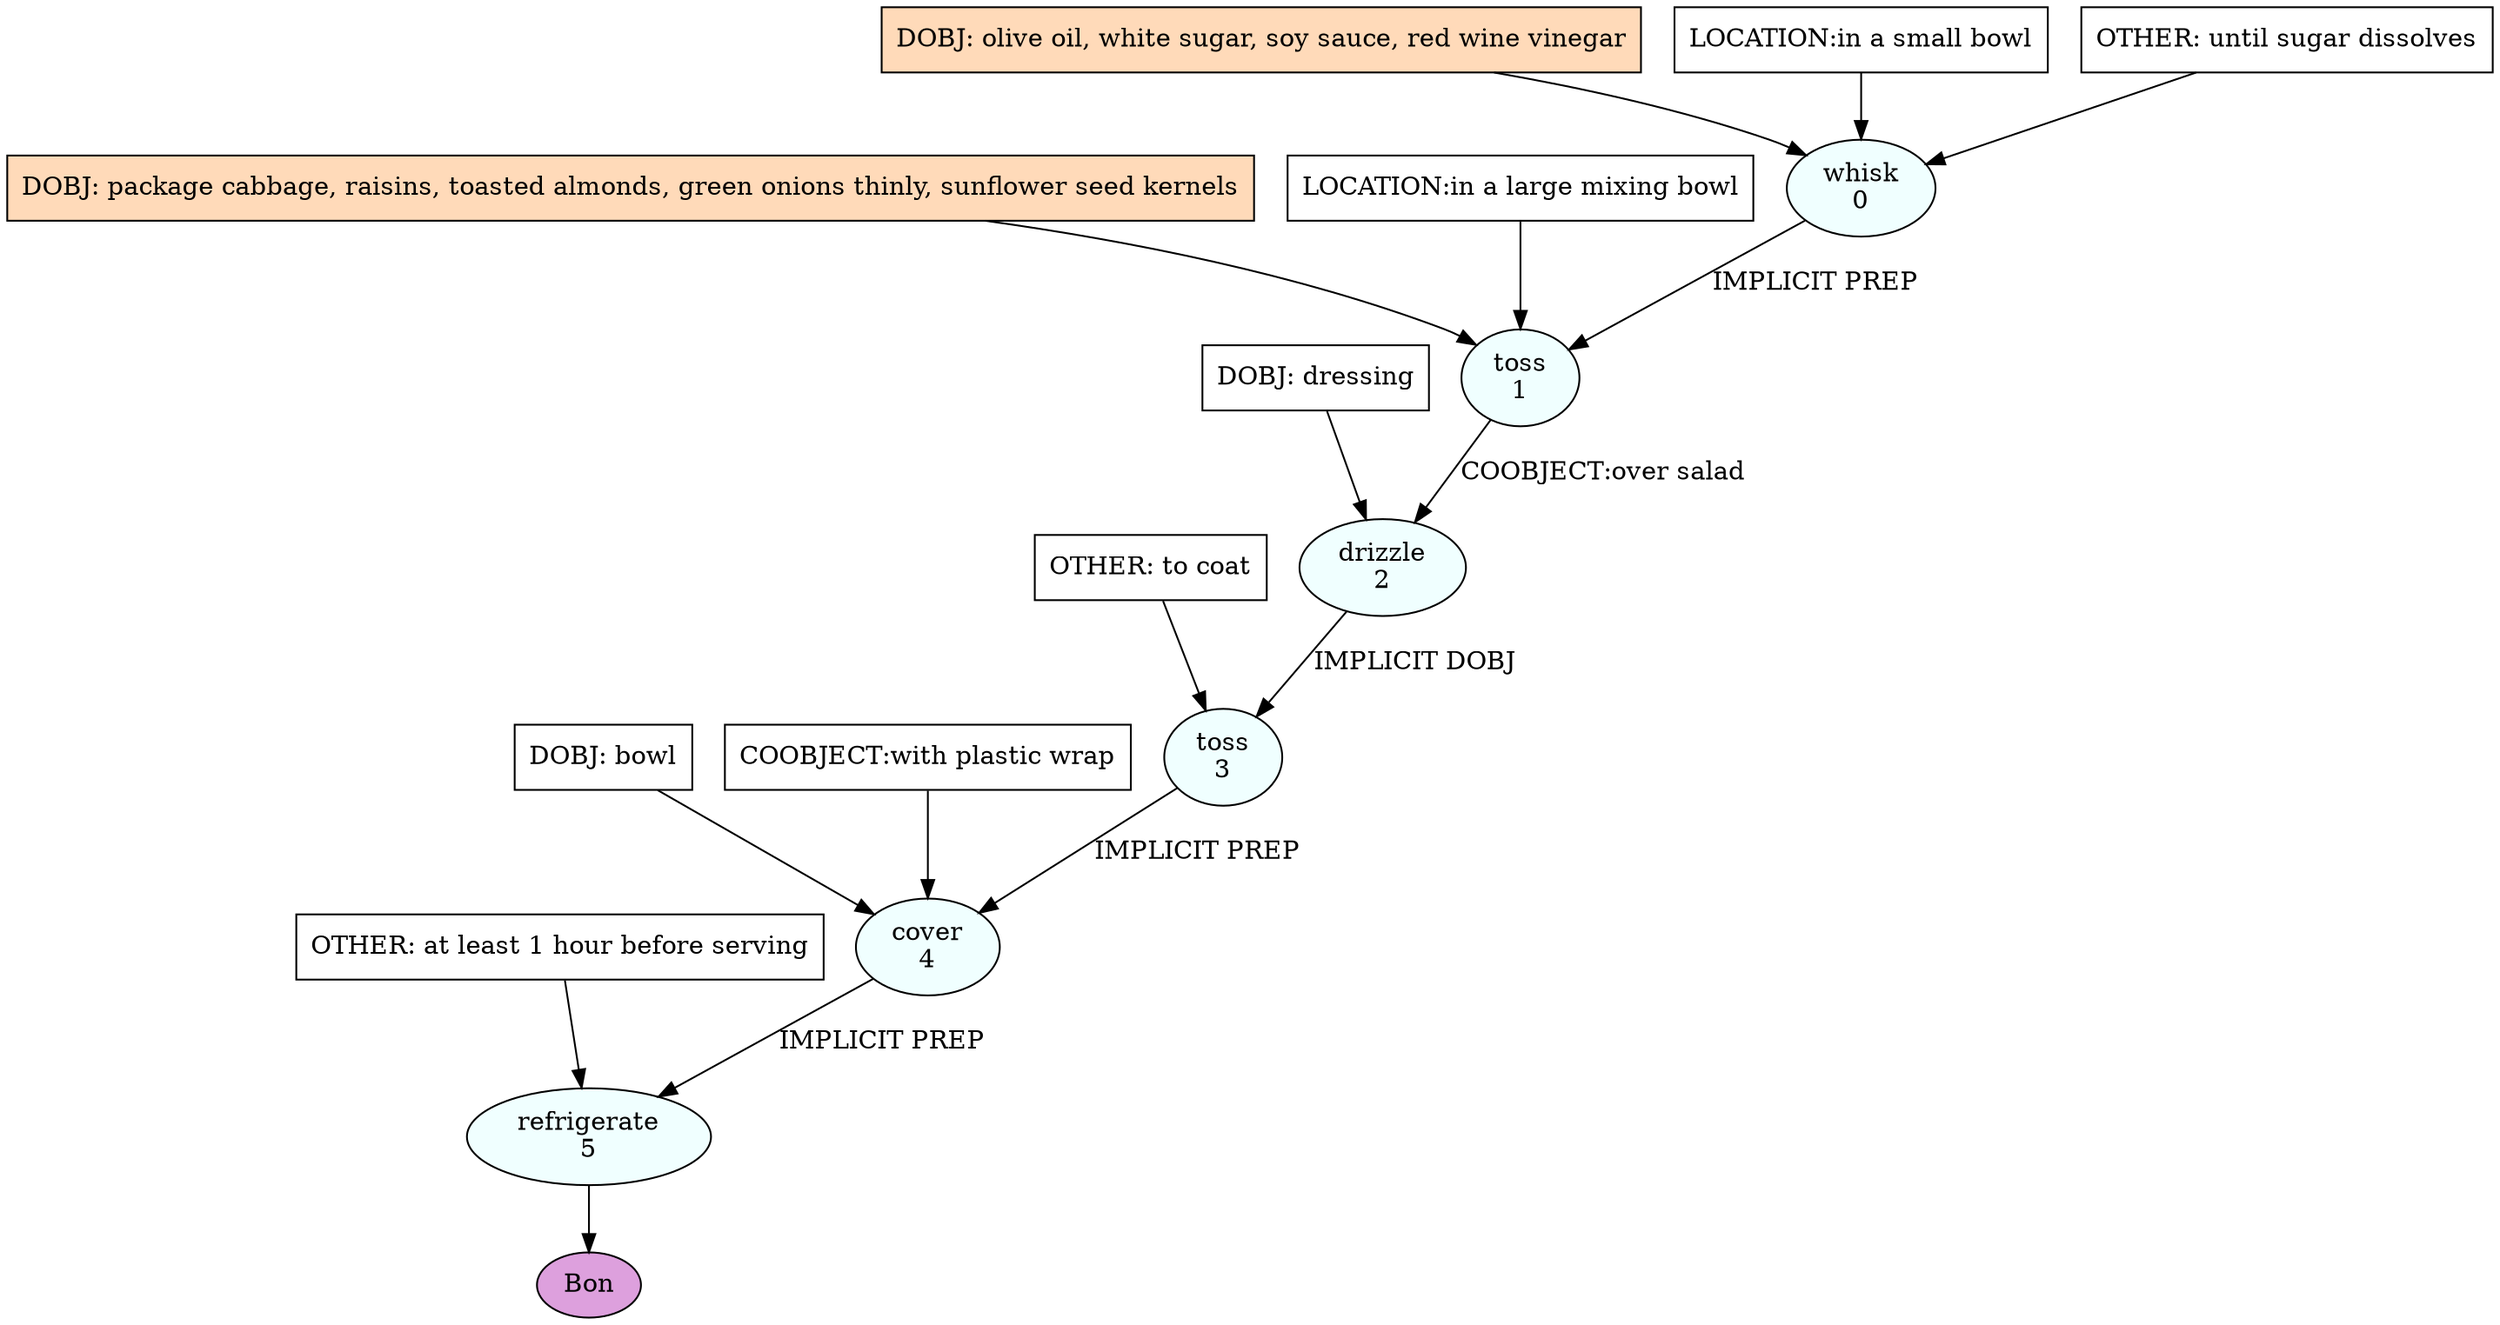 digraph recipe {
E0[label="whisk
0", shape=oval, style=filled, fillcolor=azure]
E1[label="toss
1", shape=oval, style=filled, fillcolor=azure]
E2[label="drizzle
2", shape=oval, style=filled, fillcolor=azure]
E3[label="toss
3", shape=oval, style=filled, fillcolor=azure]
E4[label="cover
4", shape=oval, style=filled, fillcolor=azure]
E5[label="refrigerate
5", shape=oval, style=filled, fillcolor=azure]
D0[label="DOBJ: olive oil, white sugar, soy sauce, red wine vinegar", shape=box, style=filled, fillcolor=peachpuff]
D0 -> E0
P0_0[label="LOCATION:in a small bowl", shape=box, style=filled, fillcolor=white]
P0_0 -> E0
O0_0[label="OTHER: until sugar dissolves", shape=box, style=filled, fillcolor=white]
O0_0 -> E0
D1_ing[label="DOBJ: package cabbage, raisins, toasted almonds, green onions thinly, sunflower seed kernels", shape=box, style=filled, fillcolor=peachpuff]
D1_ing -> E1
E0 -> E1 [label="IMPLICIT PREP"]
P1_1_0[label="LOCATION:in a large mixing bowl", shape=box, style=filled, fillcolor=white]
P1_1_0 -> E1
D2_0[label="DOBJ: dressing", shape=box, style=filled, fillcolor=white]
D2_0 -> E2
E1 -> E2 [label="COOBJECT:over salad"]
E2 -> E3 [label="IMPLICIT DOBJ"]
O3_0_0[label="OTHER: to coat", shape=box, style=filled, fillcolor=white]
O3_0_0 -> E3
D4_0[label="DOBJ: bowl", shape=box, style=filled, fillcolor=white]
D4_0 -> E4
E3 -> E4 [label="IMPLICIT PREP"]
P4_1_0[label="COOBJECT:with plastic wrap", shape=box, style=filled, fillcolor=white]
P4_1_0 -> E4
E4 -> E5 [label="IMPLICIT PREP"]
O5_0_0[label="OTHER: at least 1 hour before serving", shape=box, style=filled, fillcolor=white]
O5_0_0 -> E5
EOR[label="Bon", shape=oval, style=filled, fillcolor=plum]
E5 -> EOR
}
